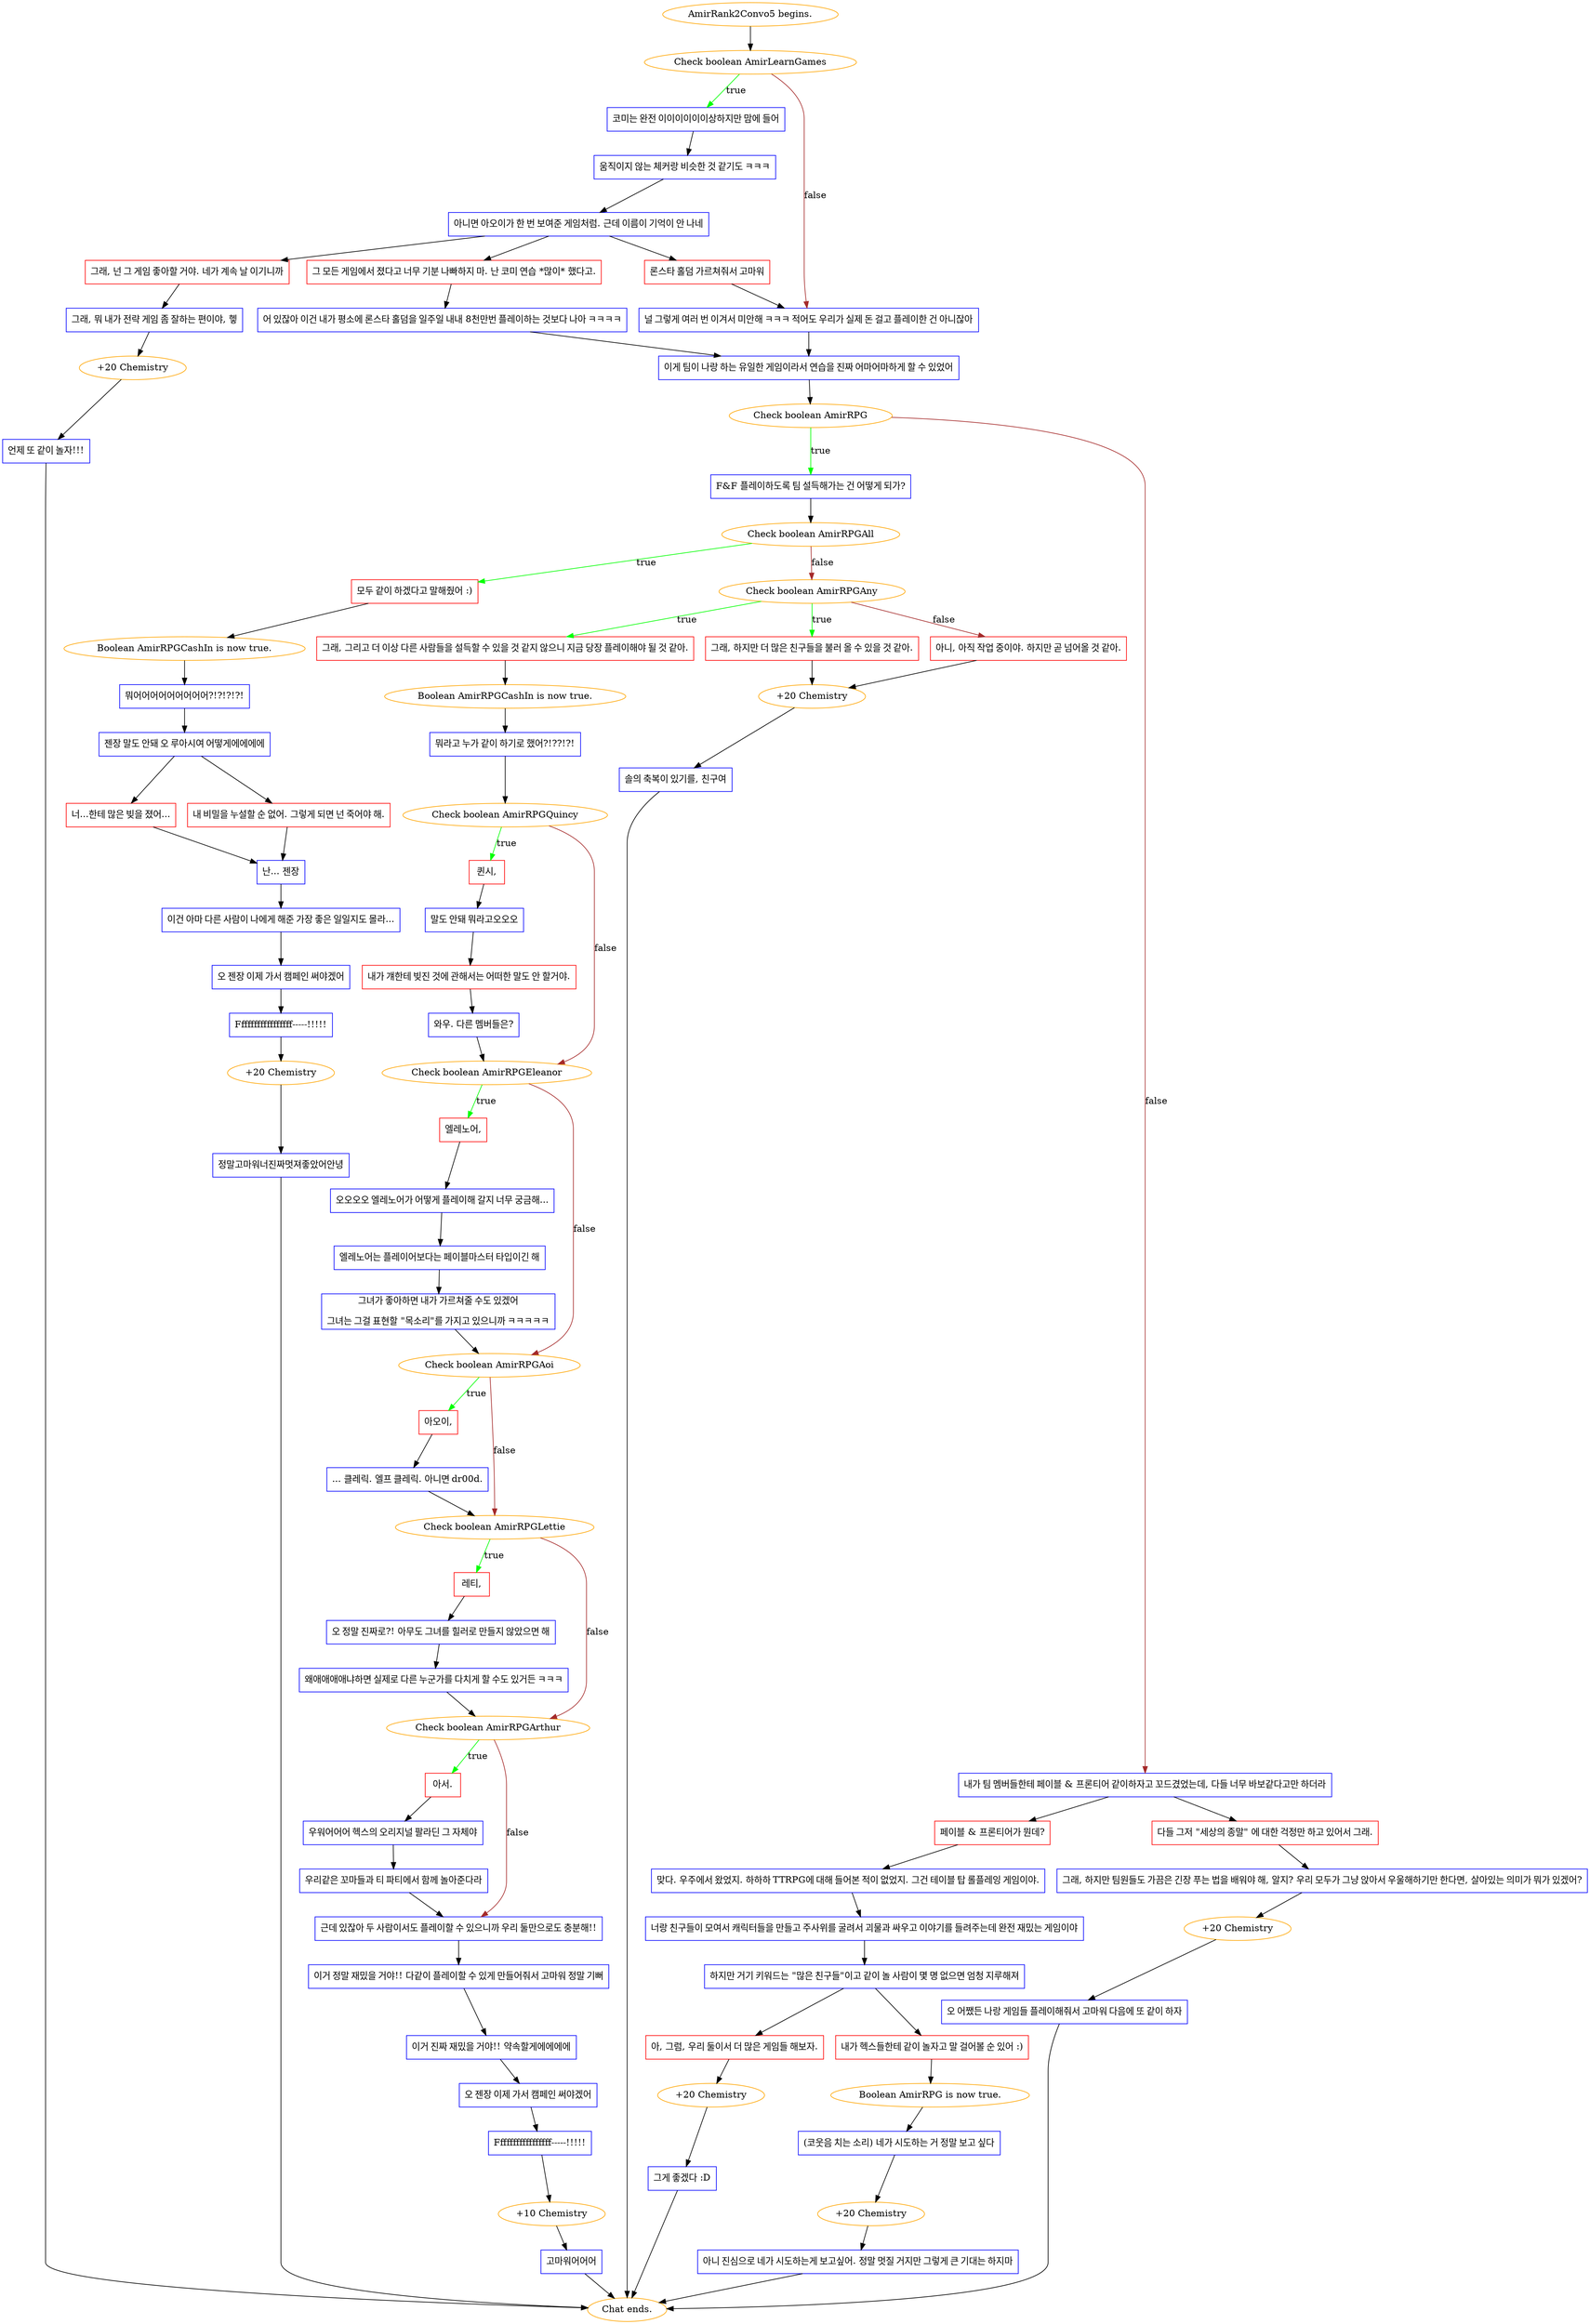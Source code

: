 digraph {
	"AmirRank2Convo5 begins." [color=orange];
		"AmirRank2Convo5 begins." -> j1963156066;
	j1963156066 [label="Check boolean AmirLearnGames",color=orange];
		j1963156066 -> j631427371 [label=true,color=green];
		j1963156066 -> j606844953 [label=false,color=brown];
	j631427371 [label="코미는 완전 이이이이이이상하지만 맘에 들어",shape=box,color=blue];
		j631427371 -> j839325093;
	j606844953 [label="널 그렇게 여러 번 이겨서 미안해 ㅋㅋㅋ 적어도 우리가 실제 돈 걸고 플레이한 건 아니잖아",shape=box,color=blue];
		j606844953 -> j2976865956;
	j839325093 [label="움직이지 않는 체커랑 비슷한 것 같기도 ㅋㅋㅋ",shape=box,color=blue];
		j839325093 -> j2942626954;
	j2976865956 [label="이게 팀이 나랑 하는 유일한 게임이라서 연습을 진짜 어마어마하게 할 수 있었어",shape=box,color=blue];
		j2976865956 -> j2374646227;
	j2942626954 [label="아니면 아오이가 한 번 보여준 게임처럼. 근데 이름이 기억이 안 나네",shape=box,color=blue];
		j2942626954 -> j3920930151;
		j2942626954 -> j271866400;
		j2942626954 -> j610233536;
	j2374646227 [label="Check boolean AmirRPG",color=orange];
		j2374646227 -> j3852779596 [label=true,color=green];
		j2374646227 -> j3125674314 [label=false,color=brown];
	j3920930151 [label="그래, 넌 그 게임 좋아할 거야. 네가 계속 날 이기니까",shape=box,color=red];
		j3920930151 -> j818052495;
	j271866400 [label="그 모든 게임에서 졌다고 너무 기분 나빠하지 마. 난 코미 연습 *많이* 했다고.",shape=box,color=red];
		j271866400 -> j1315816520;
	j610233536 [label="론스타 홀덤 가르쳐줘서 고마워",shape=box,color=red];
		j610233536 -> j606844953;
	j3852779596 [label="F&F 플레이하도록 팀 설득해가는 건 어떻게 되가?",shape=box,color=blue];
		j3852779596 -> j2523097179;
	j3125674314 [label="내가 팀 멤버들한테 페이블 & 프론티어 같이하자고 꼬드겼었는데, 다들 너무 바보같다고만 하더라",shape=box,color=blue];
		j3125674314 -> j3918827417;
		j3125674314 -> j1099989999;
	j818052495 [label="그래, 뭐 내가 전략 게임 좀 잘하는 편이야, 헿",shape=box,color=blue];
		j818052495 -> j1753991199;
	j1315816520 [label="어 있잖아 이건 내가 평소에 론스타 홀덤을 일주일 내내 8천만번 플레이하는 것보다 나아 ㅋㅋㅋㅋ",shape=box,color=blue];
		j1315816520 -> j2976865956;
	j2523097179 [label="Check boolean AmirRPGAll",color=orange];
		j2523097179 -> j656249075 [label=true,color=green];
		j2523097179 -> j866070678 [label=false,color=brown];
	j3918827417 [label="페이블 & 프론티어가 뭔데?",shape=box,color=red];
		j3918827417 -> j3277895544;
	j1099989999 [label="다들 그저 \"세상의 종말\" 에 대한 걱정만 하고 있어서 그래.",shape=box,color=red];
		j1099989999 -> j596640663;
	j1753991199 [label="+20 Chemistry",color=orange];
		j1753991199 -> j1129728377;
	j656249075 [label="모두 같이 하겠다고 말해줬어 :)",shape=box,color=red];
		j656249075 -> j2193020329;
	j866070678 [label="Check boolean AmirRPGAny",color=orange];
		j866070678 -> j1628518583 [label=true,color=green];
		j866070678 -> j2779736093 [label=true,color=green];
		j866070678 -> j2768896809 [label=false,color=brown];
	j3277895544 [label="맞다. 우주에서 왔었지. 하하하 TTRPG에 대해 들어본 적이 없었지. 그건 테이블 탑 롤플레잉 게임이야.",shape=box,color=blue];
		j3277895544 -> j2988914232;
	j596640663 [label="그래, 하지만 팀원들도 가끔은 긴장 푸는 법을 배워야 해, 알지? 우리 모두가 그냥 앉아서 우울해하기만 한다면, 살아있는 의미가 뭐가 있겠어?",shape=box,color=blue];
		j596640663 -> j4123154073;
	j1129728377 [label="언제 또 같이 놀자!!!",shape=box,color=blue];
		j1129728377 -> "Chat ends.";
	j2193020329 [label="Boolean AmirRPGCashIn is now true.",color=orange];
		j2193020329 -> j765684952;
	j1628518583 [label="그래, 그리고 더 이상 다른 사람들을 설득할 수 있을 것 같지 않으니 지금 당장 플레이해야 될 것 같아.",shape=box,color=red];
		j1628518583 -> j1979872608;
	j2779736093 [label="그래, 하지만 더 많은 친구들을 불러 올 수 있을 것 같아.",shape=box,color=red];
		j2779736093 -> j2486067218;
	j2768896809 [label="아니, 아직 작업 중이야. 하지만 곧 넘어올 것 같아.",shape=box,color=red];
		j2768896809 -> j2486067218;
	j2988914232 [label="너랑 친구들이 모여서 캐릭터들을 만들고 주사위를 굴려서 괴물과 싸우고 이야기를 들려주는데 완전 재밌는 게임이야",shape=box,color=blue];
		j2988914232 -> j2101987844;
	j4123154073 [label="+20 Chemistry",color=orange];
		j4123154073 -> j1601054313;
	"Chat ends." [color=orange];
	j765684952 [label="뭐어어어어어어어어어?!?!?!?!",shape=box,color=blue];
		j765684952 -> j1374829323;
	j1979872608 [label="Boolean AmirRPGCashIn is now true.",color=orange];
		j1979872608 -> j1728691503;
	j2486067218 [label="+20 Chemistry",color=orange];
		j2486067218 -> j3410534864;
	j2101987844 [label="하지만 거기 키워드는 \"많은 친구들\"이고 같이 놀 사람이 몇 명 없으면 엄청 지루해져",shape=box,color=blue];
		j2101987844 -> j1239582052;
		j2101987844 -> j3791816900;
	j1601054313 [label="오 어쨌든 나랑 게임들 플레이해줘서 고마워 다음에 또 같이 하자",shape=box,color=blue];
		j1601054313 -> "Chat ends.";
	j1374829323 [label="젠장 말도 안돼 오 루아시여 어떻게에에에에",shape=box,color=blue];
		j1374829323 -> j1686227492;
		j1374829323 -> j3383270335;
	j1728691503 [label="뭐라고 누가 같이 하기로 했어?!??!?!",shape=box,color=blue];
		j1728691503 -> j3303602969;
	j3410534864 [label="솔의 축복이 있기를, 친구여",shape=box,color=blue];
		j3410534864 -> "Chat ends.";
	j1239582052 [label="아, 그럼, 우리 둘이서 더 많은 게임들 해보자.",shape=box,color=red];
		j1239582052 -> j2861201874;
	j3791816900 [label="내가 헥스들한테 같이 놀자고 말 걸어볼 순 있어 :)",shape=box,color=red];
		j3791816900 -> j2795315401;
	j1686227492 [label="너...한테 많은 빚을 졌어...",shape=box,color=red];
		j1686227492 -> j530087196;
	j3383270335 [label="내 비밀을 누설할 순 없어. 그렇게 되면 넌 죽어야 해.",shape=box,color=red];
		j3383270335 -> j530087196;
	j3303602969 [label="Check boolean AmirRPGQuincy",color=orange];
		j3303602969 -> j1725882221 [label=true,color=green];
		j3303602969 -> j3631036233 [label=false,color=brown];
	j2861201874 [label="+20 Chemistry",color=orange];
		j2861201874 -> j3272272986;
	j2795315401 [label="Boolean AmirRPG is now true.",color=orange];
		j2795315401 -> j617989144;
	j530087196 [label="난... 젠장",shape=box,color=blue];
		j530087196 -> j830388929;
	j1725882221 [label="퀸시,",shape=box,color=red];
		j1725882221 -> j3190361938;
	j3631036233 [label="Check boolean AmirRPGEleanor",color=orange];
		j3631036233 -> j1709431370 [label=true,color=green];
		j3631036233 -> j266417375 [label=false,color=brown];
	j3272272986 [label="그게 좋겠다 :D",shape=box,color=blue];
		j3272272986 -> "Chat ends.";
	j617989144 [label="(코웃음 치는 소리) 네가 시도하는 거 정말 보고 싶다",shape=box,color=blue];
		j617989144 -> j3461258275;
	j830388929 [label="이건 아마 다른 사람이 나에게 해준 가장 좋은 일일지도 몰라...",shape=box,color=blue];
		j830388929 -> j2296827729;
	j3190361938 [label="말도 안돼 뭐라고오오오",shape=box,color=blue];
		j3190361938 -> j3007348810;
	j1709431370 [label="엘레노어,",shape=box,color=red];
		j1709431370 -> j2237986642;
	j266417375 [label="Check boolean AmirRPGAoi",color=orange];
		j266417375 -> j293555452 [label=true,color=green];
		j266417375 -> j2939229246 [label=false,color=brown];
	j3461258275 [label="+20 Chemistry",color=orange];
		j3461258275 -> j1510512631;
	j2296827729 [label="오 젠장 이제 가서 캠페인 써야겠어",shape=box,color=blue];
		j2296827729 -> j4192577191;
	j3007348810 [label="내가 걔한테 빚진 것에 관해서는 어떠한 말도 안 할거야.",shape=box,color=red];
		j3007348810 -> j2168960074;
	j2237986642 [label="오오오오 엘레노어가 어떻게 플레이해 갈지 너무 궁금해...",shape=box,color=blue];
		j2237986642 -> j2073985911;
	j293555452 [label="아오이,",shape=box,color=red];
		j293555452 -> j3483239699;
	j2939229246 [label="Check boolean AmirRPGLettie",color=orange];
		j2939229246 -> j1138947719 [label=true,color=green];
		j2939229246 -> j753438550 [label=false,color=brown];
	j1510512631 [label="아니 진심으로 네가 시도하는게 보고싶어. 정말 멋질 거지만 그렇게 큰 기대는 하지마",shape=box,color=blue];
		j1510512631 -> "Chat ends.";
	j4192577191 [label="Fffffffffffffffff-----!!!!!",shape=box,color=blue];
		j4192577191 -> j2837822999;
	j2168960074 [label="와우. 다른 멤버들은?",shape=box,color=blue];
		j2168960074 -> j3631036233;
	j2073985911 [label="엘레노어는 플레이어보다는 페이블마스터 타입이긴 해",shape=box,color=blue];
		j2073985911 -> j3479118320;
	j3483239699 [label="... 클레릭. 엘프 클레릭. 아니면 dr00d.",shape=box,color=blue];
		j3483239699 -> j2939229246;
	j1138947719 [label="레티,",shape=box,color=red];
		j1138947719 -> j1072252570;
	j753438550 [label="Check boolean AmirRPGArthur",color=orange];
		j753438550 -> j2757711137 [label=true,color=green];
		j753438550 -> j3266397880 [label=false,color=brown];
	j2837822999 [label="+20 Chemistry",color=orange];
		j2837822999 -> j981108300;
	j3479118320 [label="그녀가 좋아하면 내가 가르쳐줄 수도 있겠어
그녀는 그걸 표현할 \"목소리\"를 가지고 있으니까 ㅋㅋㅋㅋㅋ",shape=box,color=blue];
		j3479118320 -> j266417375;
	j1072252570 [label="오 정말 진짜로?! 아무도 그녀를 힐러로 만들지 않았으면 해",shape=box,color=blue];
		j1072252570 -> j530863262;
	j2757711137 [label="아서.",shape=box,color=red];
		j2757711137 -> j2251695862;
	j3266397880 [label="근데 있잖아 두 사람이서도 플레이할 수 있으니까 우리 둘만으로도 충분해!!",shape=box,color=blue];
		j3266397880 -> j2684199928;
	j981108300 [label="정말고마워너진짜멋져좋았어안녕",shape=box,color=blue];
		j981108300 -> "Chat ends.";
	j530863262 [label="왜애애애애냐하면 실제로 다른 누군가를 다치게 할 수도 있거든 ㅋㅋㅋ",shape=box,color=blue];
		j530863262 -> j753438550;
	j2251695862 [label="우워어어어 헥스의 오리지널 팔라딘 그 자체야",shape=box,color=blue];
		j2251695862 -> j166667424;
	j2684199928 [label="이거 정말 재밌을 거야!! 다같이 플레이할 수 있게 만들어줘서 고마워 정말 기뻐",shape=box,color=blue];
		j2684199928 -> j1767976652;
	j166667424 [label="우리같은 꼬마들과 티 파티에서 함께 놀아준다라",shape=box,color=blue];
		j166667424 -> j3266397880;
	j1767976652 [label="이거 진짜 재밌을 거야!! 약속할게에에에에",shape=box,color=blue];
		j1767976652 -> j2078871775;
	j2078871775 [label="오 젠장 이제 가서 캠페인 써야겠어",shape=box,color=blue];
		j2078871775 -> j2827747873;
	j2827747873 [label="Fffffffffffffffff-----!!!!!",shape=box,color=blue];
		j2827747873 -> j699017702;
	j699017702 [label="+10 Chemistry",color=orange];
		j699017702 -> j19747965;
	j19747965 [label="고마워어어어",shape=box,color=blue];
		j19747965 -> "Chat ends.";
}